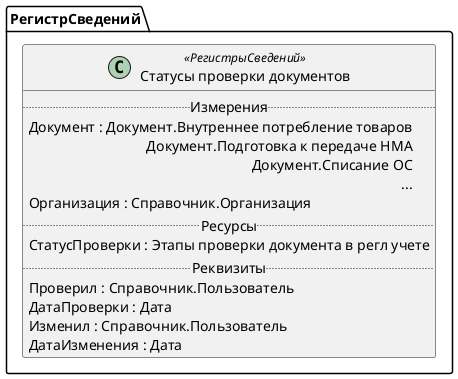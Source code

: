 ﻿@startuml СтатусыПроверкиДокументов
'!include templates.wsd
'..\include templates.wsd
class РегистрСведений.СтатусыПроверкиДокументов as "Статусы проверки документов" <<РегистрыСведений>>
{
..Измерения..
Документ : Документ.Внутреннее потребление товаров\rДокумент.Подготовка к передаче НМА\rДокумент.Списание ОС\r...
Организация : Справочник.Организация
..Ресурсы..
СтатусПроверки : Этапы проверки документа в регл учете
..Реквизиты..
Проверил : Справочник.Пользователь
ДатаПроверки : Дата
Изменил : Справочник.Пользователь
ДатаИзменения : Дата
}
@enduml
